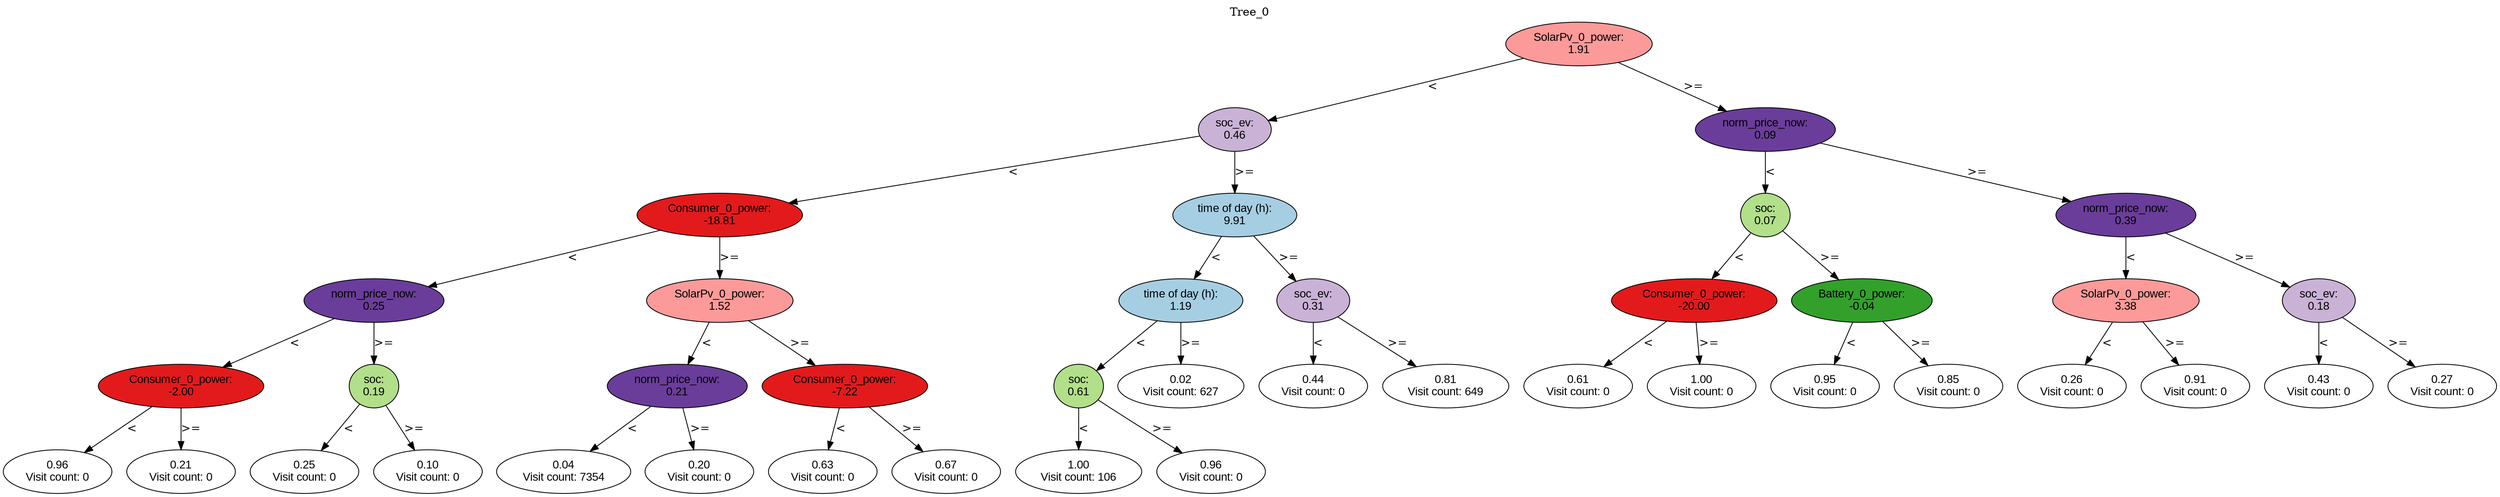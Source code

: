 digraph BST {
    node [fontname="Arial" style=filled colorscheme=paired12];
    0 [ label = "SolarPv_0_power:
1.91" fillcolor=5];
    1 [ label = "soc_ev:
0.46" fillcolor=9];
    2 [ label = "Consumer_0_power:
-18.81" fillcolor=6];
    3 [ label = "norm_price_now:
0.25" fillcolor=10];
    4 [ label = "Consumer_0_power:
-2.00" fillcolor=6];
    5 [ label = "0.96
Visit count: 0" fillcolor=white];
    6 [ label = "0.21
Visit count: 0" fillcolor=white];
    7 [ label = "soc:
0.19" fillcolor=3];
    8 [ label = "0.25
Visit count: 0" fillcolor=white];
    9 [ label = "0.10
Visit count: 0" fillcolor=white];
    10 [ label = "SolarPv_0_power:
1.52" fillcolor=5];
    11 [ label = "norm_price_now:
0.21" fillcolor=10];
    12 [ label = "0.04
Visit count: 7354" fillcolor=white];
    13 [ label = "0.20
Visit count: 0" fillcolor=white];
    14 [ label = "Consumer_0_power:
-7.22" fillcolor=6];
    15 [ label = "0.63
Visit count: 0" fillcolor=white];
    16 [ label = "0.67
Visit count: 0" fillcolor=white];
    17 [ label = "time of day (h):
9.91" fillcolor=1];
    18 [ label = "time of day (h):
1.19" fillcolor=1];
    19 [ label = "soc:
0.61" fillcolor=3];
    20 [ label = "1.00
Visit count: 106" fillcolor=white];
    21 [ label = "0.96
Visit count: 0" fillcolor=white];
    22 [ label = "0.02
Visit count: 627" fillcolor=white];
    23 [ label = "soc_ev:
0.31" fillcolor=9];
    24 [ label = "0.44
Visit count: 0" fillcolor=white];
    25 [ label = "0.81
Visit count: 649" fillcolor=white];
    26 [ label = "norm_price_now:
0.09" fillcolor=10];
    27 [ label = "soc:
0.07" fillcolor=3];
    28 [ label = "Consumer_0_power:
-20.00" fillcolor=6];
    29 [ label = "0.61
Visit count: 0" fillcolor=white];
    30 [ label = "1.00
Visit count: 0" fillcolor=white];
    31 [ label = "Battery_0_power:
-0.04" fillcolor=4];
    32 [ label = "0.95
Visit count: 0" fillcolor=white];
    33 [ label = "0.85
Visit count: 0" fillcolor=white];
    34 [ label = "norm_price_now:
0.39" fillcolor=10];
    35 [ label = "SolarPv_0_power:
3.38" fillcolor=5];
    36 [ label = "0.26
Visit count: 0" fillcolor=white];
    37 [ label = "0.91
Visit count: 0" fillcolor=white];
    38 [ label = "soc_ev:
0.18" fillcolor=9];
    39 [ label = "0.43
Visit count: 0" fillcolor=white];
    40 [ label = "0.27
Visit count: 0" fillcolor=white];

    0  -> 1[ label = "<"];
    0  -> 26[ label = ">="];
    1  -> 2[ label = "<"];
    1  -> 17[ label = ">="];
    2  -> 3[ label = "<"];
    2  -> 10[ label = ">="];
    3  -> 4[ label = "<"];
    3  -> 7[ label = ">="];
    4  -> 5[ label = "<"];
    4  -> 6[ label = ">="];
    7  -> 8[ label = "<"];
    7  -> 9[ label = ">="];
    10  -> 11[ label = "<"];
    10  -> 14[ label = ">="];
    11  -> 12[ label = "<"];
    11  -> 13[ label = ">="];
    14  -> 15[ label = "<"];
    14  -> 16[ label = ">="];
    17  -> 18[ label = "<"];
    17  -> 23[ label = ">="];
    18  -> 19[ label = "<"];
    18  -> 22[ label = ">="];
    19  -> 20[ label = "<"];
    19  -> 21[ label = ">="];
    23  -> 24[ label = "<"];
    23  -> 25[ label = ">="];
    26  -> 27[ label = "<"];
    26  -> 34[ label = ">="];
    27  -> 28[ label = "<"];
    27  -> 31[ label = ">="];
    28  -> 29[ label = "<"];
    28  -> 30[ label = ">="];
    31  -> 32[ label = "<"];
    31  -> 33[ label = ">="];
    34  -> 35[ label = "<"];
    34  -> 38[ label = ">="];
    35  -> 36[ label = "<"];
    35  -> 37[ label = ">="];
    38  -> 39[ label = "<"];
    38  -> 40[ label = ">="];

    labelloc="t";
    label="Tree_0";
}